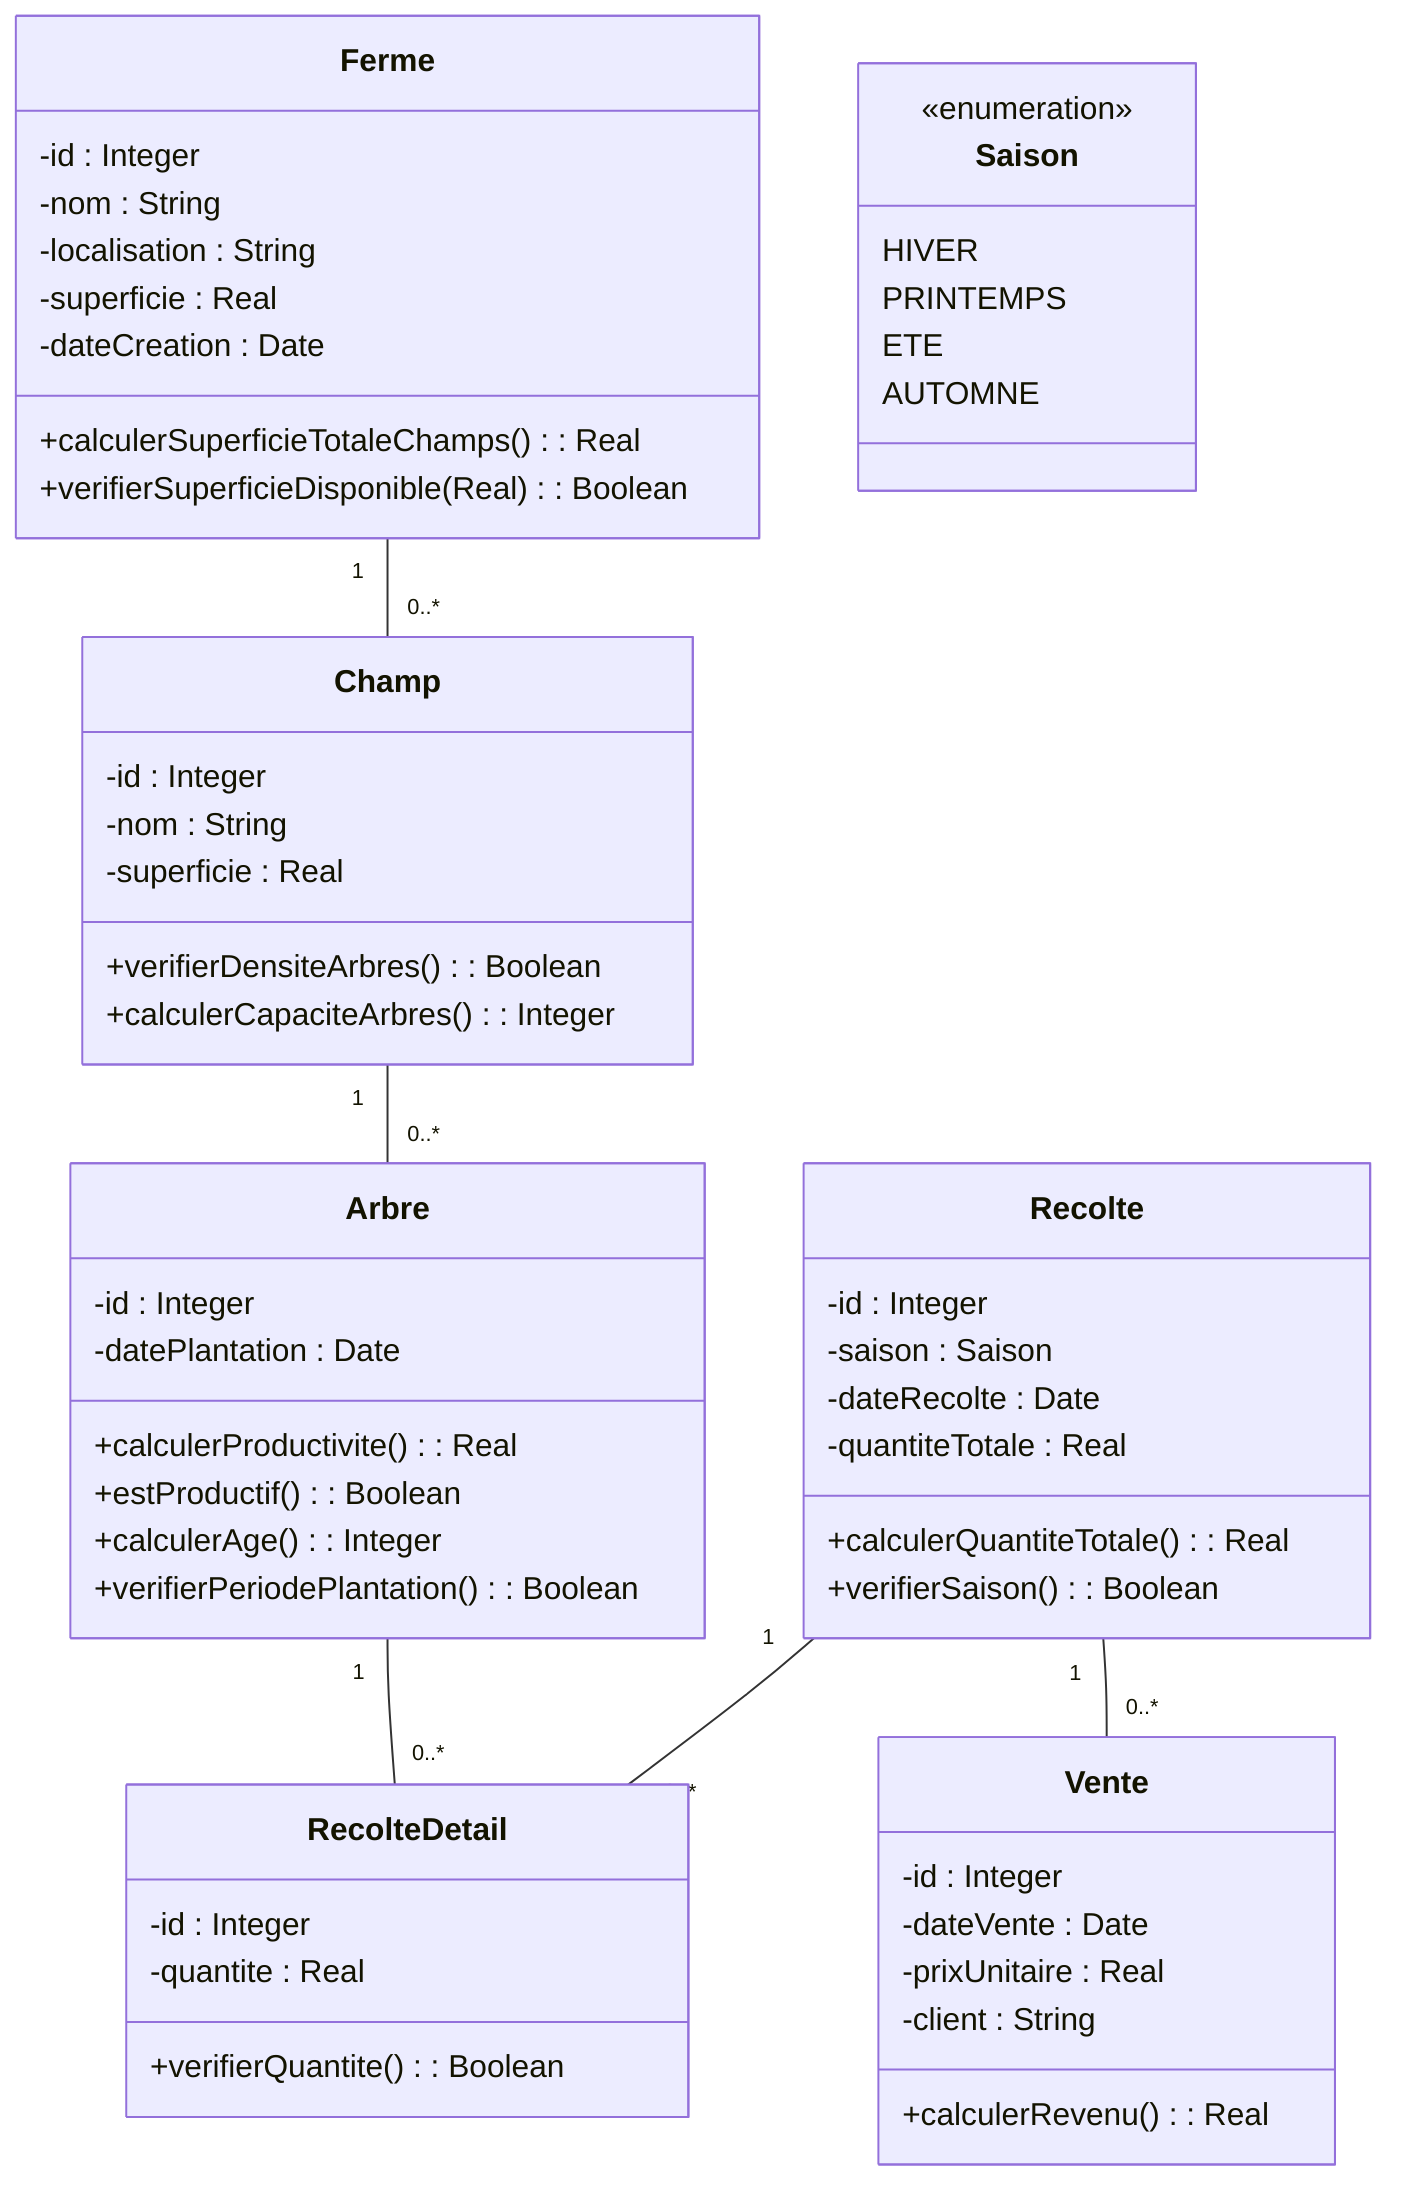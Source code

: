 classDiagram
    class Ferme {
        -id : Integer
        -nom : String
        -localisation : String
        -superficie : Real
        -dateCreation : Date
        +calculerSuperficieTotaleChamps() : Real
        +verifierSuperficieDisponible(Real) : Boolean
    }

    class Champ {
        -id : Integer
        -nom : String
        -superficie : Real
        +verifierDensiteArbres() : Boolean
        +calculerCapaciteArbres() : Integer
    }

    class Arbre {
        -id : Integer
        -datePlantation : Date
        +calculerProductivite() : Real
        +estProductif() : Boolean
        +calculerAge() : Integer
        +verifierPeriodePlantation() : Boolean
    }

    class Recolte {
        -id : Integer
        -saison : Saison
        -dateRecolte : Date
        -quantiteTotale : Real
        +calculerQuantiteTotale() : Real
        +verifierSaison() : Boolean
    }

    class RecolteDetail {
        -id : Integer
        -quantite : Real
        +verifierQuantite() : Boolean
    }

    class Vente {
        -id : Integer
        -dateVente : Date
        -prixUnitaire : Real
        -client : String
        +calculerRevenu() : Real
    }

    class Saison {
        <<enumeration>>
        HIVER
        PRINTEMPS
        ETE
        AUTOMNE
    }

    Ferme "1" -- "0..*" Champ
    Champ "1" -- "0..*" Arbre
    Arbre "1" -- "0..*" RecolteDetail
    Recolte "1" -- "0..*" RecolteDetail
    Recolte "1" -- "0..*" Vente